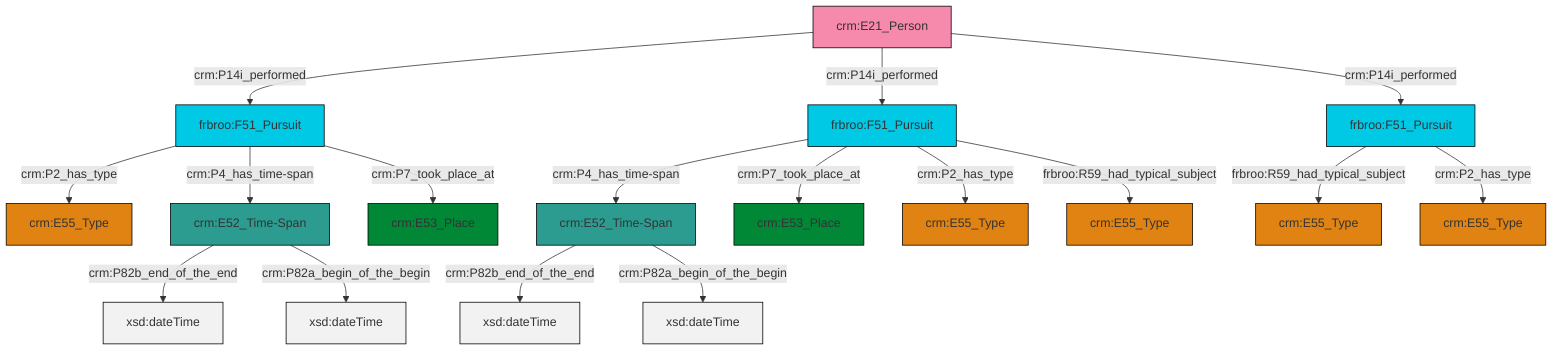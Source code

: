 graph TD
classDef Literal fill:#f2f2f2,stroke:#000000;
classDef CRM_Entity fill:#FFFFFF,stroke:#000000;
classDef Temporal_Entity fill:#00C9E6, stroke:#000000;
classDef Type fill:#E18312, stroke:#000000;
classDef Time-Span fill:#2C9C91, stroke:#000000;
classDef Appellation fill:#FFEB7F, stroke:#000000;
classDef Place fill:#008836, stroke:#000000;
classDef Persistent_Item fill:#B266B2, stroke:#000000;
classDef Conceptual_Object fill:#FFD700, stroke:#000000;
classDef Physical_Thing fill:#D2B48C, stroke:#000000;
classDef Actor fill:#f58aad, stroke:#000000;
classDef PC_Classes fill:#4ce600, stroke:#000000;
classDef Multi fill:#cccccc,stroke:#000000;

4["frbroo:F51_Pursuit"]:::Temporal_Entity -->|crm:P4_has_time-span| 5["crm:E52_Time-Span"]:::Time-Span
6["crm:E21_Person"]:::Actor -->|crm:P14i_performed| 7["frbroo:F51_Pursuit"]:::Temporal_Entity
4["frbroo:F51_Pursuit"]:::Temporal_Entity -->|crm:P7_took_place_at| 8["crm:E53_Place"]:::Place
9["frbroo:F51_Pursuit"]:::Temporal_Entity -->|frbroo:R59_had_typical_subject| 0["crm:E55_Type"]:::Type
4["frbroo:F51_Pursuit"]:::Temporal_Entity -->|crm:P2_has_type| 10["crm:E55_Type"]:::Type
7["frbroo:F51_Pursuit"]:::Temporal_Entity -->|crm:P2_has_type| 2["crm:E55_Type"]:::Type
7["frbroo:F51_Pursuit"]:::Temporal_Entity -->|crm:P4_has_time-span| 12["crm:E52_Time-Span"]:::Time-Span
7["frbroo:F51_Pursuit"]:::Temporal_Entity -->|crm:P7_took_place_at| 13["crm:E53_Place"]:::Place
9["frbroo:F51_Pursuit"]:::Temporal_Entity -->|crm:P2_has_type| 15["crm:E55_Type"]:::Type
5["crm:E52_Time-Span"]:::Time-Span -->|crm:P82b_end_of_the_end| 23[xsd:dateTime]:::Literal
12["crm:E52_Time-Span"]:::Time-Span -->|crm:P82b_end_of_the_end| 25[xsd:dateTime]:::Literal
5["crm:E52_Time-Span"]:::Time-Span -->|crm:P82a_begin_of_the_begin| 26[xsd:dateTime]:::Literal
4["frbroo:F51_Pursuit"]:::Temporal_Entity -->|frbroo:R59_had_typical_subject| 18["crm:E55_Type"]:::Type
12["crm:E52_Time-Span"]:::Time-Span -->|crm:P82a_begin_of_the_begin| 28[xsd:dateTime]:::Literal
6["crm:E21_Person"]:::Actor -->|crm:P14i_performed| 4["frbroo:F51_Pursuit"]:::Temporal_Entity
6["crm:E21_Person"]:::Actor -->|crm:P14i_performed| 9["frbroo:F51_Pursuit"]:::Temporal_Entity